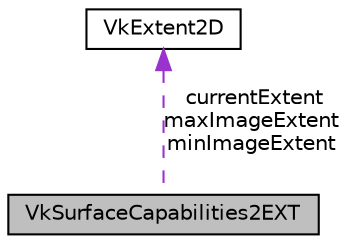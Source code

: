 digraph "VkSurfaceCapabilities2EXT"
{
 // LATEX_PDF_SIZE
  edge [fontname="Helvetica",fontsize="10",labelfontname="Helvetica",labelfontsize="10"];
  node [fontname="Helvetica",fontsize="10",shape=record];
  Node1 [label="VkSurfaceCapabilities2EXT",height=0.2,width=0.4,color="black", fillcolor="grey75", style="filled", fontcolor="black",tooltip=" "];
  Node2 -> Node1 [dir="back",color="darkorchid3",fontsize="10",style="dashed",label=" currentExtent\nmaxImageExtent\nminImageExtent" ];
  Node2 [label="VkExtent2D",height=0.2,width=0.4,color="black", fillcolor="white", style="filled",URL="$d1/d79/structVkExtent2D.html",tooltip=" "];
}
